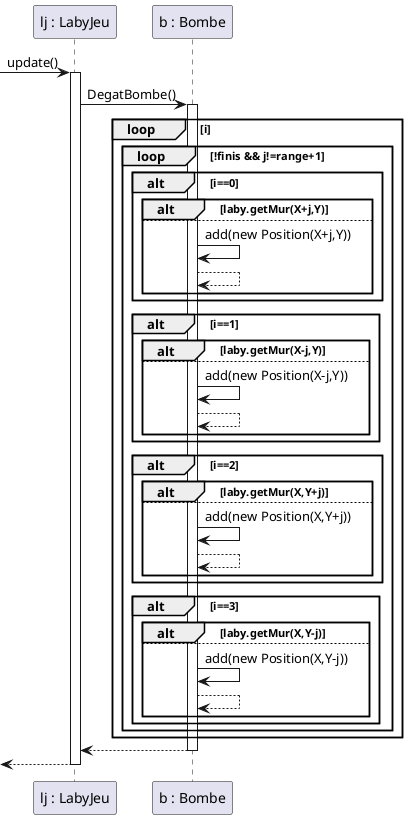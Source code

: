 @startuml
'https://plantuml.com/sequence-diagram

participant "lj : LabyJeu" as lj
participant "b : Bombe" as b

-> lj: update()
activate lj
lj -> b: DegatBombe()
activate b
loop i
loop !finis && j!=range+1
alt i==0
alt laby.getMur(X+j,Y)
else
b -> b : add(new Position(X+j,Y))
b --> b
end
end
alt i==1
alt laby.getMur(X-j,Y)
else
b -> b : add(new Position(X-j,Y))
b --> b
end
end
alt i==2
alt laby.getMur(X,Y+j)
else
b -> b : add(new Position(X,Y+j))
b --> b
end
end
alt i==3
alt laby.getMur(X,Y-j)
else
b -> b : add(new Position(X,Y-j))
b --> b
end
end
end
end


lj <--b
deactivate b
<-- lj
deactivate lj

@enduml